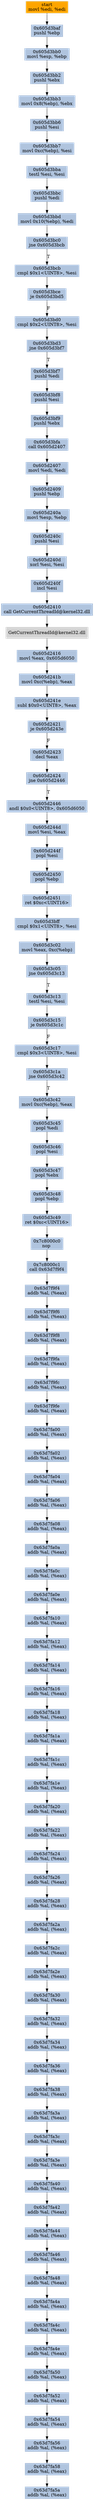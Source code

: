digraph G {
node[shape=rectangle,style=filled,fillcolor=lightsteelblue,color=lightsteelblue]
bgcolor="transparent"
a0x605d3badmovl_edi_edi[label="start\nmovl %edi, %edi",color="lightgrey",fillcolor="orange"];
a0x605d3bafpushl_ebp[label="0x605d3baf\npushl %ebp"];
a0x605d3bb0movl_esp_ebp[label="0x605d3bb0\nmovl %esp, %ebp"];
a0x605d3bb2pushl_ebx[label="0x605d3bb2\npushl %ebx"];
a0x605d3bb3movl_0x8ebp__ebx[label="0x605d3bb3\nmovl 0x8(%ebp), %ebx"];
a0x605d3bb6pushl_esi[label="0x605d3bb6\npushl %esi"];
a0x605d3bb7movl_0xcebp__esi[label="0x605d3bb7\nmovl 0xc(%ebp), %esi"];
a0x605d3bbatestl_esi_esi[label="0x605d3bba\ntestl %esi, %esi"];
a0x605d3bbcpushl_edi[label="0x605d3bbc\npushl %edi"];
a0x605d3bbdmovl_0x10ebp__edi[label="0x605d3bbd\nmovl 0x10(%ebp), %edi"];
a0x605d3bc0jne_0x605d3bcb[label="0x605d3bc0\njne 0x605d3bcb"];
a0x605d3bcbcmpl_0x1UINT8_esi[label="0x605d3bcb\ncmpl $0x1<UINT8>, %esi"];
a0x605d3bceje_0x605d3bd5[label="0x605d3bce\nje 0x605d3bd5"];
a0x605d3bd0cmpl_0x2UINT8_esi[label="0x605d3bd0\ncmpl $0x2<UINT8>, %esi"];
a0x605d3bd3jne_0x605d3bf7[label="0x605d3bd3\njne 0x605d3bf7"];
a0x605d3bf7pushl_edi[label="0x605d3bf7\npushl %edi"];
a0x605d3bf8pushl_esi[label="0x605d3bf8\npushl %esi"];
a0x605d3bf9pushl_ebx[label="0x605d3bf9\npushl %ebx"];
a0x605d3bfacall_0x605d2407[label="0x605d3bfa\ncall 0x605d2407"];
a0x605d2407movl_edi_edi[label="0x605d2407\nmovl %edi, %edi"];
a0x605d2409pushl_ebp[label="0x605d2409\npushl %ebp"];
a0x605d240amovl_esp_ebp[label="0x605d240a\nmovl %esp, %ebp"];
a0x605d240cpushl_esi[label="0x605d240c\npushl %esi"];
a0x605d240dxorl_esi_esi[label="0x605d240d\nxorl %esi, %esi"];
a0x605d240fincl_esi[label="0x605d240f\nincl %esi"];
a0x605d2410call_GetCurrentThreadId_kernel32_dll[label="0x605d2410\ncall GetCurrentThreadId@kernel32.dll"];
GetCurrentThreadId_kernel32_dll[label="GetCurrentThreadId@kernel32.dll",color="lightgrey",fillcolor="lightgrey"];
a0x605d2416movl_eax_0x605d6050[label="0x605d2416\nmovl %eax, 0x605d6050"];
a0x605d241bmovl_0xcebp__eax[label="0x605d241b\nmovl 0xc(%ebp), %eax"];
a0x605d241esubl_0x0UINT8_eax[label="0x605d241e\nsubl $0x0<UINT8>, %eax"];
a0x605d2421je_0x605d243e[label="0x605d2421\nje 0x605d243e"];
a0x605d2423decl_eax[label="0x605d2423\ndecl %eax"];
a0x605d2424jne_0x605d2446[label="0x605d2424\njne 0x605d2446"];
a0x605d2446andl_0x0UINT8_0x605d6050[label="0x605d2446\nandl $0x0<UINT8>, 0x605d6050"];
a0x605d244dmovl_esi_eax[label="0x605d244d\nmovl %esi, %eax"];
a0x605d244fpopl_esi[label="0x605d244f\npopl %esi"];
a0x605d2450popl_ebp[label="0x605d2450\npopl %ebp"];
a0x605d2451ret_0xcUINT16[label="0x605d2451\nret $0xc<UINT16>"];
a0x605d3bffcmpl_0x1UINT8_esi[label="0x605d3bff\ncmpl $0x1<UINT8>, %esi"];
a0x605d3c02movl_eax_0xcebp_[label="0x605d3c02\nmovl %eax, 0xc(%ebp)"];
a0x605d3c05jne_0x605d3c13[label="0x605d3c05\njne 0x605d3c13"];
a0x605d3c13testl_esi_esi[label="0x605d3c13\ntestl %esi, %esi"];
a0x605d3c15je_0x605d3c1c[label="0x605d3c15\nje 0x605d3c1c"];
a0x605d3c17cmpl_0x3UINT8_esi[label="0x605d3c17\ncmpl $0x3<UINT8>, %esi"];
a0x605d3c1ajne_0x605d3c42[label="0x605d3c1a\njne 0x605d3c42"];
a0x605d3c42movl_0xcebp__eax[label="0x605d3c42\nmovl 0xc(%ebp), %eax"];
a0x605d3c45popl_edi[label="0x605d3c45\npopl %edi"];
a0x605d3c46popl_esi[label="0x605d3c46\npopl %esi"];
a0x605d3c47popl_ebx[label="0x605d3c47\npopl %ebx"];
a0x605d3c48popl_ebp[label="0x605d3c48\npopl %ebp"];
a0x605d3c49ret_0xcUINT16[label="0x605d3c49\nret $0xc<UINT16>"];
a0x7c8000c0nop_[label="0x7c8000c0\nnop "];
a0x7c8000c1call_0x63d7f9f4[label="0x7c8000c1\ncall 0x63d7f9f4"];
a0x63d7f9f4addb_al_eax_[label="0x63d7f9f4\naddb %al, (%eax)"];
a0x63d7f9f6addb_al_eax_[label="0x63d7f9f6\naddb %al, (%eax)"];
a0x63d7f9f8addb_al_eax_[label="0x63d7f9f8\naddb %al, (%eax)"];
a0x63d7f9faaddb_al_eax_[label="0x63d7f9fa\naddb %al, (%eax)"];
a0x63d7f9fcaddb_al_eax_[label="0x63d7f9fc\naddb %al, (%eax)"];
a0x63d7f9feaddb_al_eax_[label="0x63d7f9fe\naddb %al, (%eax)"];
a0x63d7fa00addb_al_eax_[label="0x63d7fa00\naddb %al, (%eax)"];
a0x63d7fa02addb_al_eax_[label="0x63d7fa02\naddb %al, (%eax)"];
a0x63d7fa04addb_al_eax_[label="0x63d7fa04\naddb %al, (%eax)"];
a0x63d7fa06addb_al_eax_[label="0x63d7fa06\naddb %al, (%eax)"];
a0x63d7fa08addb_al_eax_[label="0x63d7fa08\naddb %al, (%eax)"];
a0x63d7fa0aaddb_al_eax_[label="0x63d7fa0a\naddb %al, (%eax)"];
a0x63d7fa0caddb_al_eax_[label="0x63d7fa0c\naddb %al, (%eax)"];
a0x63d7fa0eaddb_al_eax_[label="0x63d7fa0e\naddb %al, (%eax)"];
a0x63d7fa10addb_al_eax_[label="0x63d7fa10\naddb %al, (%eax)"];
a0x63d7fa12addb_al_eax_[label="0x63d7fa12\naddb %al, (%eax)"];
a0x63d7fa14addb_al_eax_[label="0x63d7fa14\naddb %al, (%eax)"];
a0x63d7fa16addb_al_eax_[label="0x63d7fa16\naddb %al, (%eax)"];
a0x63d7fa18addb_al_eax_[label="0x63d7fa18\naddb %al, (%eax)"];
a0x63d7fa1aaddb_al_eax_[label="0x63d7fa1a\naddb %al, (%eax)"];
a0x63d7fa1caddb_al_eax_[label="0x63d7fa1c\naddb %al, (%eax)"];
a0x63d7fa1eaddb_al_eax_[label="0x63d7fa1e\naddb %al, (%eax)"];
a0x63d7fa20addb_al_eax_[label="0x63d7fa20\naddb %al, (%eax)"];
a0x63d7fa22addb_al_eax_[label="0x63d7fa22\naddb %al, (%eax)"];
a0x63d7fa24addb_al_eax_[label="0x63d7fa24\naddb %al, (%eax)"];
a0x63d7fa26addb_al_eax_[label="0x63d7fa26\naddb %al, (%eax)"];
a0x63d7fa28addb_al_eax_[label="0x63d7fa28\naddb %al, (%eax)"];
a0x63d7fa2aaddb_al_eax_[label="0x63d7fa2a\naddb %al, (%eax)"];
a0x63d7fa2caddb_al_eax_[label="0x63d7fa2c\naddb %al, (%eax)"];
a0x63d7fa2eaddb_al_eax_[label="0x63d7fa2e\naddb %al, (%eax)"];
a0x63d7fa30addb_al_eax_[label="0x63d7fa30\naddb %al, (%eax)"];
a0x63d7fa32addb_al_eax_[label="0x63d7fa32\naddb %al, (%eax)"];
a0x63d7fa34addb_al_eax_[label="0x63d7fa34\naddb %al, (%eax)"];
a0x63d7fa36addb_al_eax_[label="0x63d7fa36\naddb %al, (%eax)"];
a0x63d7fa38addb_al_eax_[label="0x63d7fa38\naddb %al, (%eax)"];
a0x63d7fa3aaddb_al_eax_[label="0x63d7fa3a\naddb %al, (%eax)"];
a0x63d7fa3caddb_al_eax_[label="0x63d7fa3c\naddb %al, (%eax)"];
a0x63d7fa3eaddb_al_eax_[label="0x63d7fa3e\naddb %al, (%eax)"];
a0x63d7fa40addb_al_eax_[label="0x63d7fa40\naddb %al, (%eax)"];
a0x63d7fa42addb_al_eax_[label="0x63d7fa42\naddb %al, (%eax)"];
a0x63d7fa44addb_al_eax_[label="0x63d7fa44\naddb %al, (%eax)"];
a0x63d7fa46addb_al_eax_[label="0x63d7fa46\naddb %al, (%eax)"];
a0x63d7fa48addb_al_eax_[label="0x63d7fa48\naddb %al, (%eax)"];
a0x63d7fa4aaddb_al_eax_[label="0x63d7fa4a\naddb %al, (%eax)"];
a0x63d7fa4caddb_al_eax_[label="0x63d7fa4c\naddb %al, (%eax)"];
a0x63d7fa4eaddb_al_eax_[label="0x63d7fa4e\naddb %al, (%eax)"];
a0x63d7fa50addb_al_eax_[label="0x63d7fa50\naddb %al, (%eax)"];
a0x63d7fa52addb_al_eax_[label="0x63d7fa52\naddb %al, (%eax)"];
a0x63d7fa54addb_al_eax_[label="0x63d7fa54\naddb %al, (%eax)"];
a0x63d7fa56addb_al_eax_[label="0x63d7fa56\naddb %al, (%eax)"];
a0x63d7fa58addb_al_eax_[label="0x63d7fa58\naddb %al, (%eax)"];
a0x63d7fa5aaddb_al_eax_[label="0x63d7fa5a\naddb %al, (%eax)"];
a0x605d3badmovl_edi_edi -> a0x605d3bafpushl_ebp [color="#000000"];
a0x605d3bafpushl_ebp -> a0x605d3bb0movl_esp_ebp [color="#000000"];
a0x605d3bb0movl_esp_ebp -> a0x605d3bb2pushl_ebx [color="#000000"];
a0x605d3bb2pushl_ebx -> a0x605d3bb3movl_0x8ebp__ebx [color="#000000"];
a0x605d3bb3movl_0x8ebp__ebx -> a0x605d3bb6pushl_esi [color="#000000"];
a0x605d3bb6pushl_esi -> a0x605d3bb7movl_0xcebp__esi [color="#000000"];
a0x605d3bb7movl_0xcebp__esi -> a0x605d3bbatestl_esi_esi [color="#000000"];
a0x605d3bbatestl_esi_esi -> a0x605d3bbcpushl_edi [color="#000000"];
a0x605d3bbcpushl_edi -> a0x605d3bbdmovl_0x10ebp__edi [color="#000000"];
a0x605d3bbdmovl_0x10ebp__edi -> a0x605d3bc0jne_0x605d3bcb [color="#000000"];
a0x605d3bc0jne_0x605d3bcb -> a0x605d3bcbcmpl_0x1UINT8_esi [color="#000000",label="T"];
a0x605d3bcbcmpl_0x1UINT8_esi -> a0x605d3bceje_0x605d3bd5 [color="#000000"];
a0x605d3bceje_0x605d3bd5 -> a0x605d3bd0cmpl_0x2UINT8_esi [color="#000000",label="F"];
a0x605d3bd0cmpl_0x2UINT8_esi -> a0x605d3bd3jne_0x605d3bf7 [color="#000000"];
a0x605d3bd3jne_0x605d3bf7 -> a0x605d3bf7pushl_edi [color="#000000",label="T"];
a0x605d3bf7pushl_edi -> a0x605d3bf8pushl_esi [color="#000000"];
a0x605d3bf8pushl_esi -> a0x605d3bf9pushl_ebx [color="#000000"];
a0x605d3bf9pushl_ebx -> a0x605d3bfacall_0x605d2407 [color="#000000"];
a0x605d3bfacall_0x605d2407 -> a0x605d2407movl_edi_edi [color="#000000"];
a0x605d2407movl_edi_edi -> a0x605d2409pushl_ebp [color="#000000"];
a0x605d2409pushl_ebp -> a0x605d240amovl_esp_ebp [color="#000000"];
a0x605d240amovl_esp_ebp -> a0x605d240cpushl_esi [color="#000000"];
a0x605d240cpushl_esi -> a0x605d240dxorl_esi_esi [color="#000000"];
a0x605d240dxorl_esi_esi -> a0x605d240fincl_esi [color="#000000"];
a0x605d240fincl_esi -> a0x605d2410call_GetCurrentThreadId_kernel32_dll [color="#000000"];
a0x605d2410call_GetCurrentThreadId_kernel32_dll -> GetCurrentThreadId_kernel32_dll [color="#000000"];
GetCurrentThreadId_kernel32_dll -> a0x605d2416movl_eax_0x605d6050 [color="#000000"];
a0x605d2416movl_eax_0x605d6050 -> a0x605d241bmovl_0xcebp__eax [color="#000000"];
a0x605d241bmovl_0xcebp__eax -> a0x605d241esubl_0x0UINT8_eax [color="#000000"];
a0x605d241esubl_0x0UINT8_eax -> a0x605d2421je_0x605d243e [color="#000000"];
a0x605d2421je_0x605d243e -> a0x605d2423decl_eax [color="#000000",label="F"];
a0x605d2423decl_eax -> a0x605d2424jne_0x605d2446 [color="#000000"];
a0x605d2424jne_0x605d2446 -> a0x605d2446andl_0x0UINT8_0x605d6050 [color="#000000",label="T"];
a0x605d2446andl_0x0UINT8_0x605d6050 -> a0x605d244dmovl_esi_eax [color="#000000"];
a0x605d244dmovl_esi_eax -> a0x605d244fpopl_esi [color="#000000"];
a0x605d244fpopl_esi -> a0x605d2450popl_ebp [color="#000000"];
a0x605d2450popl_ebp -> a0x605d2451ret_0xcUINT16 [color="#000000"];
a0x605d2451ret_0xcUINT16 -> a0x605d3bffcmpl_0x1UINT8_esi [color="#000000"];
a0x605d3bffcmpl_0x1UINT8_esi -> a0x605d3c02movl_eax_0xcebp_ [color="#000000"];
a0x605d3c02movl_eax_0xcebp_ -> a0x605d3c05jne_0x605d3c13 [color="#000000"];
a0x605d3c05jne_0x605d3c13 -> a0x605d3c13testl_esi_esi [color="#000000",label="T"];
a0x605d3c13testl_esi_esi -> a0x605d3c15je_0x605d3c1c [color="#000000"];
a0x605d3c15je_0x605d3c1c -> a0x605d3c17cmpl_0x3UINT8_esi [color="#000000",label="F"];
a0x605d3c17cmpl_0x3UINT8_esi -> a0x605d3c1ajne_0x605d3c42 [color="#000000"];
a0x605d3c1ajne_0x605d3c42 -> a0x605d3c42movl_0xcebp__eax [color="#000000",label="T"];
a0x605d3c42movl_0xcebp__eax -> a0x605d3c45popl_edi [color="#000000"];
a0x605d3c45popl_edi -> a0x605d3c46popl_esi [color="#000000"];
a0x605d3c46popl_esi -> a0x605d3c47popl_ebx [color="#000000"];
a0x605d3c47popl_ebx -> a0x605d3c48popl_ebp [color="#000000"];
a0x605d3c48popl_ebp -> a0x605d3c49ret_0xcUINT16 [color="#000000"];
a0x605d3c49ret_0xcUINT16 -> a0x7c8000c0nop_ [color="#000000"];
a0x7c8000c0nop_ -> a0x7c8000c1call_0x63d7f9f4 [color="#000000"];
a0x7c8000c1call_0x63d7f9f4 -> a0x63d7f9f4addb_al_eax_ [color="#000000"];
a0x63d7f9f4addb_al_eax_ -> a0x63d7f9f6addb_al_eax_ [color="#000000"];
a0x63d7f9f6addb_al_eax_ -> a0x63d7f9f8addb_al_eax_ [color="#000000"];
a0x63d7f9f8addb_al_eax_ -> a0x63d7f9faaddb_al_eax_ [color="#000000"];
a0x63d7f9faaddb_al_eax_ -> a0x63d7f9fcaddb_al_eax_ [color="#000000"];
a0x63d7f9fcaddb_al_eax_ -> a0x63d7f9feaddb_al_eax_ [color="#000000"];
a0x63d7f9feaddb_al_eax_ -> a0x63d7fa00addb_al_eax_ [color="#000000"];
a0x63d7fa00addb_al_eax_ -> a0x63d7fa02addb_al_eax_ [color="#000000"];
a0x63d7fa02addb_al_eax_ -> a0x63d7fa04addb_al_eax_ [color="#000000"];
a0x63d7fa04addb_al_eax_ -> a0x63d7fa06addb_al_eax_ [color="#000000"];
a0x63d7fa06addb_al_eax_ -> a0x63d7fa08addb_al_eax_ [color="#000000"];
a0x63d7fa08addb_al_eax_ -> a0x63d7fa0aaddb_al_eax_ [color="#000000"];
a0x63d7fa0aaddb_al_eax_ -> a0x63d7fa0caddb_al_eax_ [color="#000000"];
a0x63d7fa0caddb_al_eax_ -> a0x63d7fa0eaddb_al_eax_ [color="#000000"];
a0x63d7fa0eaddb_al_eax_ -> a0x63d7fa10addb_al_eax_ [color="#000000"];
a0x63d7fa10addb_al_eax_ -> a0x63d7fa12addb_al_eax_ [color="#000000"];
a0x63d7fa12addb_al_eax_ -> a0x63d7fa14addb_al_eax_ [color="#000000"];
a0x63d7fa14addb_al_eax_ -> a0x63d7fa16addb_al_eax_ [color="#000000"];
a0x63d7fa16addb_al_eax_ -> a0x63d7fa18addb_al_eax_ [color="#000000"];
a0x63d7fa18addb_al_eax_ -> a0x63d7fa1aaddb_al_eax_ [color="#000000"];
a0x63d7fa1aaddb_al_eax_ -> a0x63d7fa1caddb_al_eax_ [color="#000000"];
a0x63d7fa1caddb_al_eax_ -> a0x63d7fa1eaddb_al_eax_ [color="#000000"];
a0x63d7fa1eaddb_al_eax_ -> a0x63d7fa20addb_al_eax_ [color="#000000"];
a0x63d7fa20addb_al_eax_ -> a0x63d7fa22addb_al_eax_ [color="#000000"];
a0x63d7fa22addb_al_eax_ -> a0x63d7fa24addb_al_eax_ [color="#000000"];
a0x63d7fa24addb_al_eax_ -> a0x63d7fa26addb_al_eax_ [color="#000000"];
a0x63d7fa26addb_al_eax_ -> a0x63d7fa28addb_al_eax_ [color="#000000"];
a0x63d7fa28addb_al_eax_ -> a0x63d7fa2aaddb_al_eax_ [color="#000000"];
a0x63d7fa2aaddb_al_eax_ -> a0x63d7fa2caddb_al_eax_ [color="#000000"];
a0x63d7fa2caddb_al_eax_ -> a0x63d7fa2eaddb_al_eax_ [color="#000000"];
a0x63d7fa2eaddb_al_eax_ -> a0x63d7fa30addb_al_eax_ [color="#000000"];
a0x63d7fa30addb_al_eax_ -> a0x63d7fa32addb_al_eax_ [color="#000000"];
a0x63d7fa32addb_al_eax_ -> a0x63d7fa34addb_al_eax_ [color="#000000"];
a0x63d7fa34addb_al_eax_ -> a0x63d7fa36addb_al_eax_ [color="#000000"];
a0x63d7fa36addb_al_eax_ -> a0x63d7fa38addb_al_eax_ [color="#000000"];
a0x63d7fa38addb_al_eax_ -> a0x63d7fa3aaddb_al_eax_ [color="#000000"];
a0x63d7fa3aaddb_al_eax_ -> a0x63d7fa3caddb_al_eax_ [color="#000000"];
a0x63d7fa3caddb_al_eax_ -> a0x63d7fa3eaddb_al_eax_ [color="#000000"];
a0x63d7fa3eaddb_al_eax_ -> a0x63d7fa40addb_al_eax_ [color="#000000"];
a0x63d7fa40addb_al_eax_ -> a0x63d7fa42addb_al_eax_ [color="#000000"];
a0x63d7fa42addb_al_eax_ -> a0x63d7fa44addb_al_eax_ [color="#000000"];
a0x63d7fa44addb_al_eax_ -> a0x63d7fa46addb_al_eax_ [color="#000000"];
a0x63d7fa46addb_al_eax_ -> a0x63d7fa48addb_al_eax_ [color="#000000"];
a0x63d7fa48addb_al_eax_ -> a0x63d7fa4aaddb_al_eax_ [color="#000000"];
a0x63d7fa4aaddb_al_eax_ -> a0x63d7fa4caddb_al_eax_ [color="#000000"];
a0x63d7fa4caddb_al_eax_ -> a0x63d7fa4eaddb_al_eax_ [color="#000000"];
a0x63d7fa4eaddb_al_eax_ -> a0x63d7fa50addb_al_eax_ [color="#000000"];
a0x63d7fa50addb_al_eax_ -> a0x63d7fa52addb_al_eax_ [color="#000000"];
a0x63d7fa52addb_al_eax_ -> a0x63d7fa54addb_al_eax_ [color="#000000"];
a0x63d7fa54addb_al_eax_ -> a0x63d7fa56addb_al_eax_ [color="#000000"];
a0x63d7fa56addb_al_eax_ -> a0x63d7fa58addb_al_eax_ [color="#000000"];
a0x63d7fa58addb_al_eax_ -> a0x63d7fa5aaddb_al_eax_ [color="#000000"];
}
